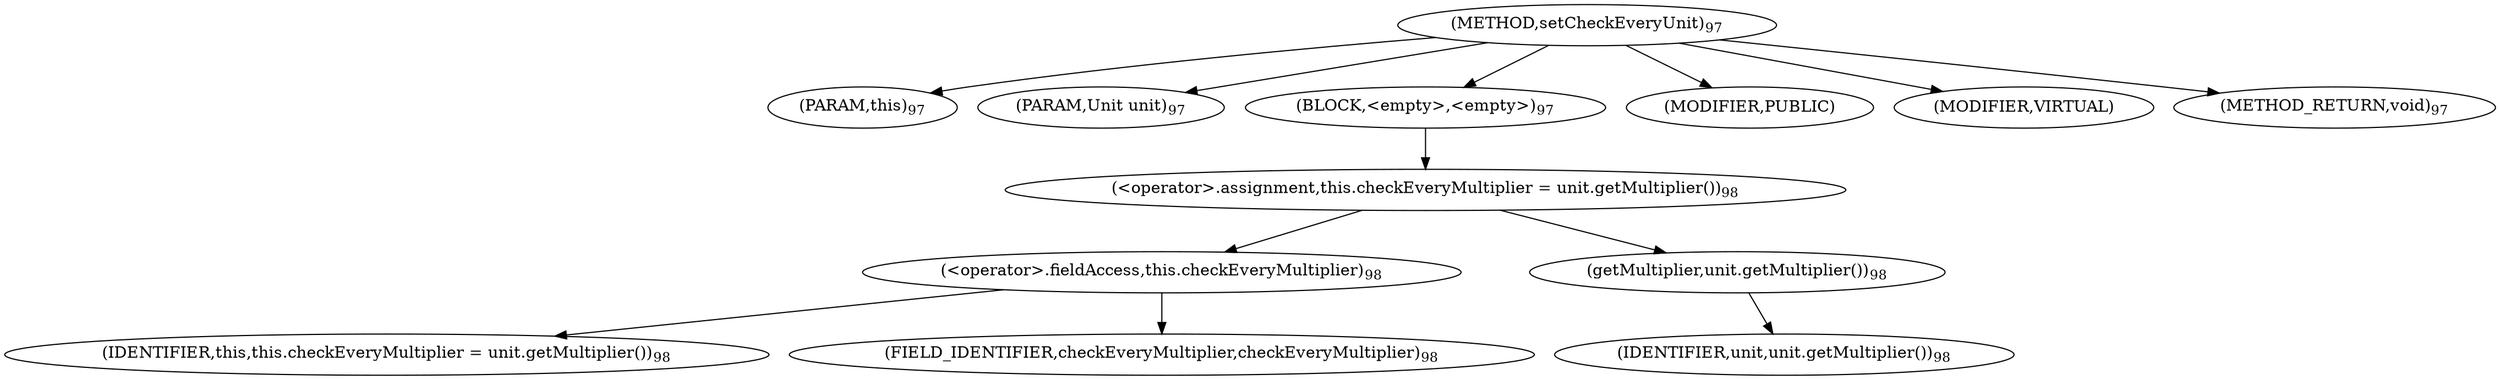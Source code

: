 digraph "setCheckEveryUnit" {  
"113" [label = <(METHOD,setCheckEveryUnit)<SUB>97</SUB>> ]
"114" [label = <(PARAM,this)<SUB>97</SUB>> ]
"115" [label = <(PARAM,Unit unit)<SUB>97</SUB>> ]
"116" [label = <(BLOCK,&lt;empty&gt;,&lt;empty&gt;)<SUB>97</SUB>> ]
"117" [label = <(&lt;operator&gt;.assignment,this.checkEveryMultiplier = unit.getMultiplier())<SUB>98</SUB>> ]
"118" [label = <(&lt;operator&gt;.fieldAccess,this.checkEveryMultiplier)<SUB>98</SUB>> ]
"119" [label = <(IDENTIFIER,this,this.checkEveryMultiplier = unit.getMultiplier())<SUB>98</SUB>> ]
"120" [label = <(FIELD_IDENTIFIER,checkEveryMultiplier,checkEveryMultiplier)<SUB>98</SUB>> ]
"121" [label = <(getMultiplier,unit.getMultiplier())<SUB>98</SUB>> ]
"122" [label = <(IDENTIFIER,unit,unit.getMultiplier())<SUB>98</SUB>> ]
"123" [label = <(MODIFIER,PUBLIC)> ]
"124" [label = <(MODIFIER,VIRTUAL)> ]
"125" [label = <(METHOD_RETURN,void)<SUB>97</SUB>> ]
  "113" -> "114" 
  "113" -> "115" 
  "113" -> "116" 
  "113" -> "123" 
  "113" -> "124" 
  "113" -> "125" 
  "116" -> "117" 
  "117" -> "118" 
  "117" -> "121" 
  "118" -> "119" 
  "118" -> "120" 
  "121" -> "122" 
}
